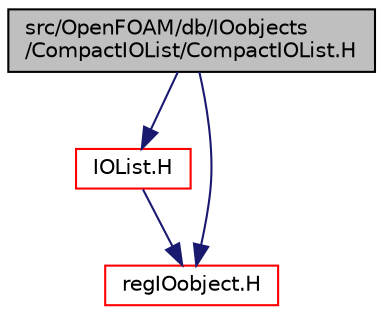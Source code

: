 digraph "src/OpenFOAM/db/IOobjects/CompactIOList/CompactIOList.H"
{
  bgcolor="transparent";
  edge [fontname="Helvetica",fontsize="10",labelfontname="Helvetica",labelfontsize="10"];
  node [fontname="Helvetica",fontsize="10",shape=record];
  Node1 [label="src/OpenFOAM/db/IOobjects\l/CompactIOList/CompactIOList.H",height=0.2,width=0.4,color="black", fillcolor="grey75", style="filled", fontcolor="black"];
  Node1 -> Node2 [color="midnightblue",fontsize="10",style="solid",fontname="Helvetica"];
  Node2 [label="IOList.H",height=0.2,width=0.4,color="red",URL="$a07790.html"];
  Node2 -> Node3 [color="midnightblue",fontsize="10",style="solid",fontname="Helvetica"];
  Node3 [label="regIOobject.H",height=0.2,width=0.4,color="red",URL="$a07863.html"];
  Node1 -> Node3 [color="midnightblue",fontsize="10",style="solid",fontname="Helvetica"];
}
